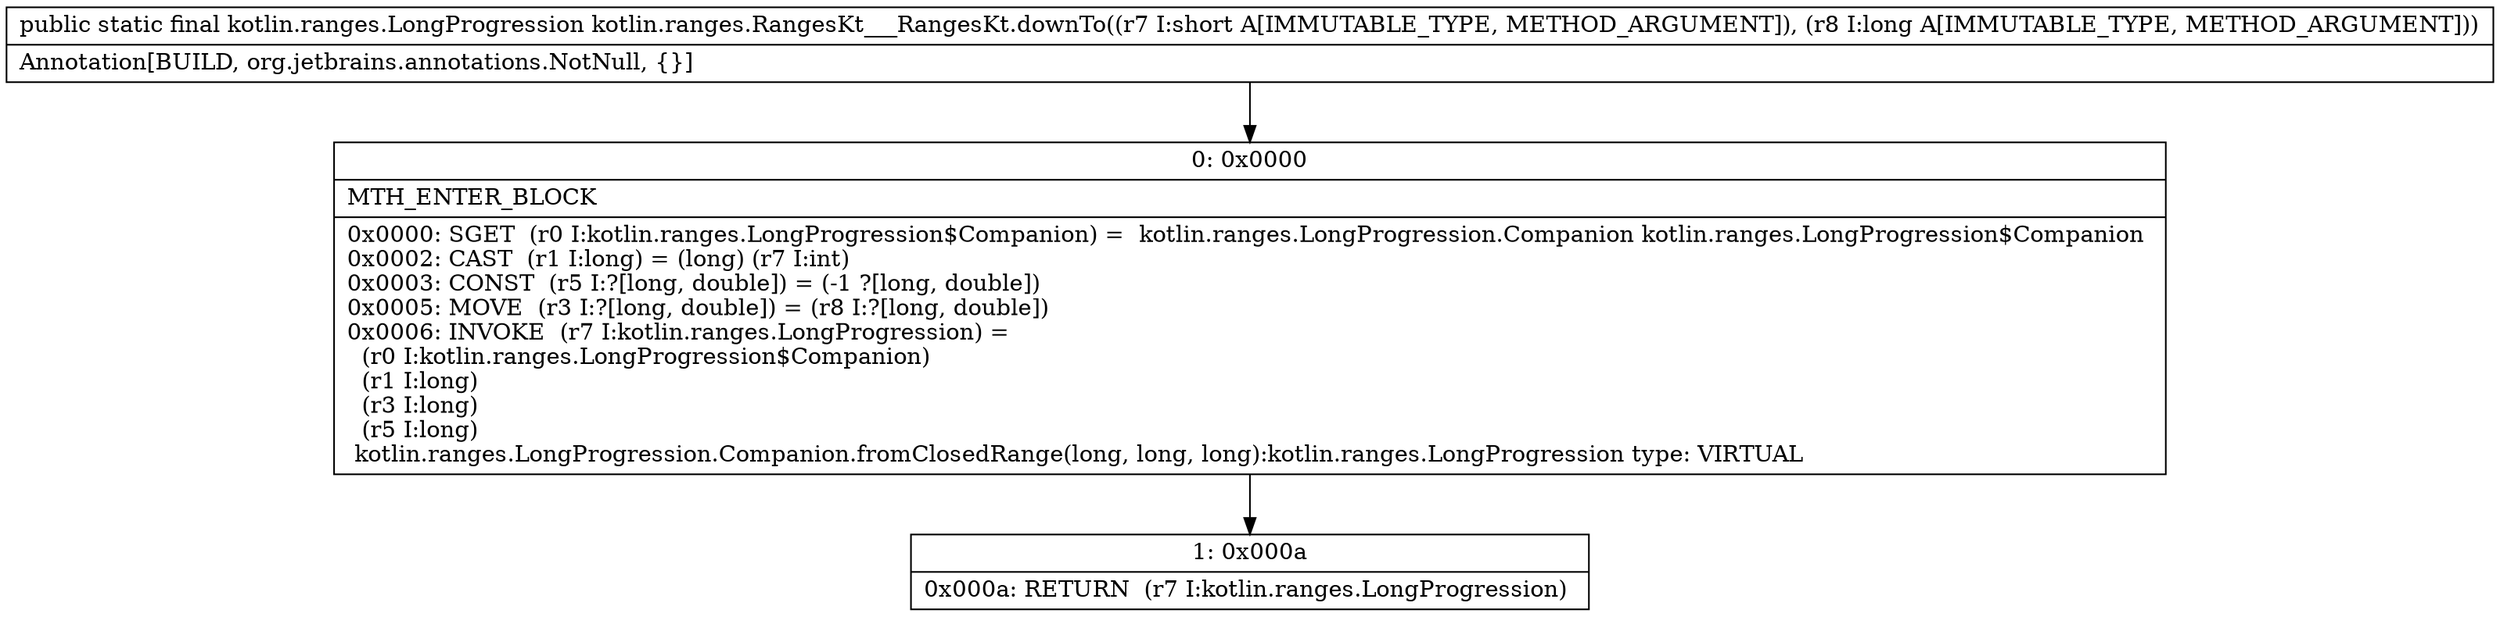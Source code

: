digraph "CFG forkotlin.ranges.RangesKt___RangesKt.downTo(SJ)Lkotlin\/ranges\/LongProgression;" {
Node_0 [shape=record,label="{0\:\ 0x0000|MTH_ENTER_BLOCK\l|0x0000: SGET  (r0 I:kotlin.ranges.LongProgression$Companion) =  kotlin.ranges.LongProgression.Companion kotlin.ranges.LongProgression$Companion \l0x0002: CAST  (r1 I:long) = (long) (r7 I:int) \l0x0003: CONST  (r5 I:?[long, double]) = (\-1 ?[long, double]) \l0x0005: MOVE  (r3 I:?[long, double]) = (r8 I:?[long, double]) \l0x0006: INVOKE  (r7 I:kotlin.ranges.LongProgression) = \l  (r0 I:kotlin.ranges.LongProgression$Companion)\l  (r1 I:long)\l  (r3 I:long)\l  (r5 I:long)\l kotlin.ranges.LongProgression.Companion.fromClosedRange(long, long, long):kotlin.ranges.LongProgression type: VIRTUAL \l}"];
Node_1 [shape=record,label="{1\:\ 0x000a|0x000a: RETURN  (r7 I:kotlin.ranges.LongProgression) \l}"];
MethodNode[shape=record,label="{public static final kotlin.ranges.LongProgression kotlin.ranges.RangesKt___RangesKt.downTo((r7 I:short A[IMMUTABLE_TYPE, METHOD_ARGUMENT]), (r8 I:long A[IMMUTABLE_TYPE, METHOD_ARGUMENT]))  | Annotation[BUILD, org.jetbrains.annotations.NotNull, \{\}]\l}"];
MethodNode -> Node_0;
Node_0 -> Node_1;
}

